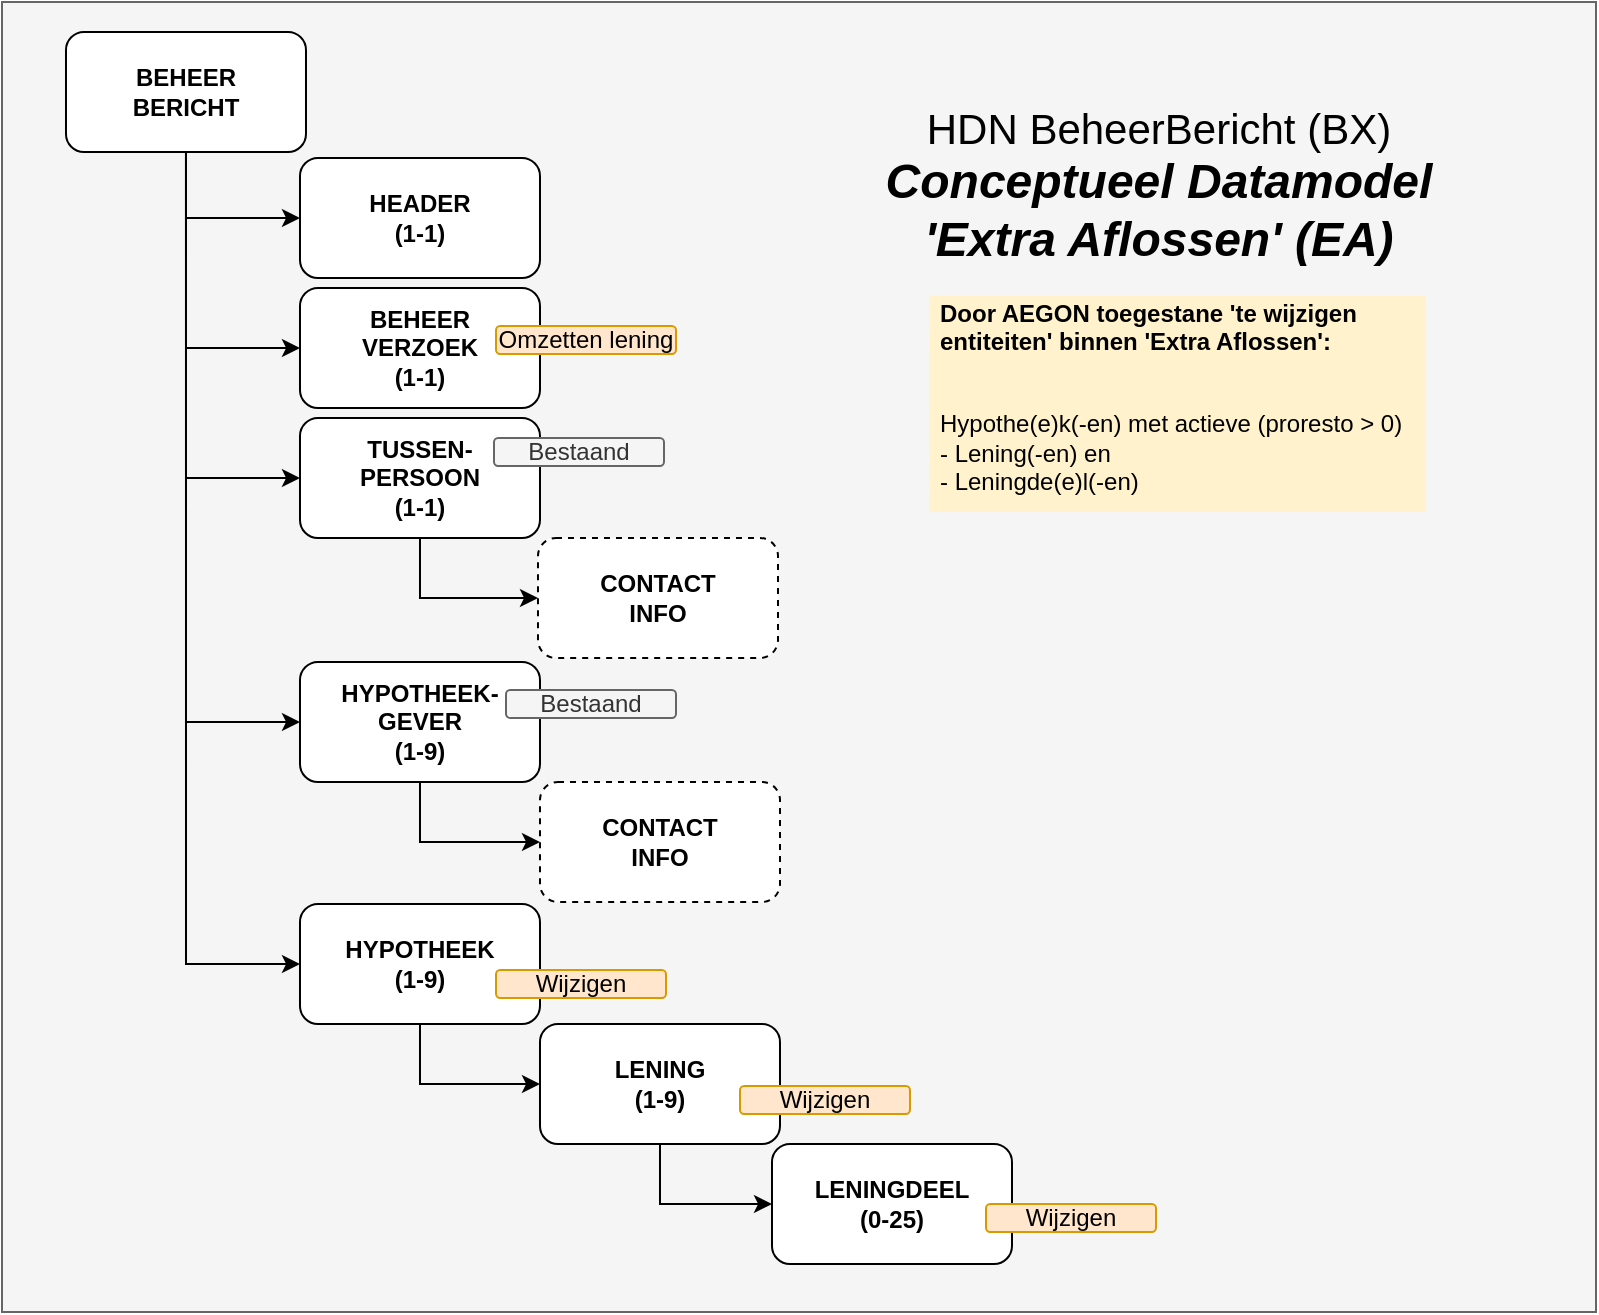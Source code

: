 <mxfile version="13.6.9" type="github" pages="4">
  <diagram id="sHyo-HsOnBTXvbaH--nx" name="DataModel EA">
    <mxGraphModel dx="2404" dy="-49" grid="0" gridSize="10" guides="1" tooltips="1" connect="1" arrows="1" fold="1" page="1" pageScale="1" pageWidth="827" pageHeight="1169" math="0" shadow="0">
      <root>
        <mxCell id="0" />
        <mxCell id="1" parent="0" />
        <mxCell id="ml8vVCadpNAMPdDu0yvw-1" value="" style="rounded=0;whiteSpace=wrap;html=1;fillColor=#f5f5f5;strokeColor=#666666;fontColor=#333333;labelBackgroundColor=none;" vertex="1" parent="1">
          <mxGeometry x="-812" y="1185" width="797" height="655" as="geometry" />
        </mxCell>
        <mxCell id="wv3KcR0LM4bBvchN6MWp-3" style="edgeStyle=orthogonalEdgeStyle;rounded=0;orthogonalLoop=1;jettySize=auto;html=1;exitX=0.5;exitY=1;exitDx=0;exitDy=0;entryX=0;entryY=0.5;entryDx=0;entryDy=0;" parent="1" source="wv3KcR0LM4bBvchN6MWp-4" target="wv3KcR0LM4bBvchN6MWp-7" edge="1">
          <mxGeometry relative="1" as="geometry" />
        </mxCell>
        <mxCell id="wv3KcR0LM4bBvchN6MWp-4" value="LENING&lt;br&gt;(1-9)" style="rounded=1;whiteSpace=wrap;html=1;fontStyle=1;" parent="1" vertex="1">
          <mxGeometry x="-543.003" y="1696" width="120" height="60" as="geometry" />
        </mxCell>
        <mxCell id="wv3KcR0LM4bBvchN6MWp-7" value="LENINGDEEL&lt;br&gt;(0-25)" style="rounded=1;whiteSpace=wrap;html=1;fontStyle=1;" parent="1" vertex="1">
          <mxGeometry x="-427.003" y="1756" width="120" height="60" as="geometry" />
        </mxCell>
        <mxCell id="JXf9vZmwkOcOhgqJebvh-4" style="edgeStyle=orthogonalEdgeStyle;rounded=0;orthogonalLoop=1;jettySize=auto;html=1;exitX=0.5;exitY=1;exitDx=0;exitDy=0;entryX=0;entryY=0.5;entryDx=0;entryDy=0;" edge="1" parent="1" source="wv3KcR0LM4bBvchN6MWp-10" target="JXf9vZmwkOcOhgqJebvh-2">
          <mxGeometry relative="1" as="geometry" />
        </mxCell>
        <mxCell id="wv3KcR0LM4bBvchN6MWp-10" value="HYPOTHEEK-&lt;br&gt;GEVER&lt;br&gt;(1-9)" style="rounded=1;whiteSpace=wrap;html=1;fontStyle=1;" parent="1" vertex="1">
          <mxGeometry x="-663.003" y="1515" width="120" height="60" as="geometry" />
        </mxCell>
        <mxCell id="wv3KcR0LM4bBvchN6MWp-11" style="edgeStyle=orthogonalEdgeStyle;rounded=0;orthogonalLoop=1;jettySize=auto;html=1;exitX=0.5;exitY=1;exitDx=0;exitDy=0;entryX=0;entryY=0.5;entryDx=0;entryDy=0;" parent="1" source="wv3KcR0LM4bBvchN6MWp-17" target="wv3KcR0LM4bBvchN6MWp-19" edge="1">
          <mxGeometry relative="1" as="geometry" />
        </mxCell>
        <mxCell id="wv3KcR0LM4bBvchN6MWp-12" style="edgeStyle=orthogonalEdgeStyle;rounded=0;orthogonalLoop=1;jettySize=auto;html=1;exitX=0.5;exitY=1;exitDx=0;exitDy=0;entryX=0;entryY=0.5;entryDx=0;entryDy=0;" parent="1" source="wv3KcR0LM4bBvchN6MWp-17" target="wv3KcR0LM4bBvchN6MWp-18" edge="1">
          <mxGeometry relative="1" as="geometry" />
        </mxCell>
        <mxCell id="wv3KcR0LM4bBvchN6MWp-13" style="edgeStyle=orthogonalEdgeStyle;rounded=0;orthogonalLoop=1;jettySize=auto;html=1;exitX=0.5;exitY=1;exitDx=0;exitDy=0;entryX=0;entryY=0.5;entryDx=0;entryDy=0;" parent="1" source="wv3KcR0LM4bBvchN6MWp-17" target="wv3KcR0LM4bBvchN6MWp-20" edge="1">
          <mxGeometry relative="1" as="geometry" />
        </mxCell>
        <mxCell id="wv3KcR0LM4bBvchN6MWp-14" style="edgeStyle=orthogonalEdgeStyle;rounded=0;orthogonalLoop=1;jettySize=auto;html=1;exitX=0.5;exitY=1;exitDx=0;exitDy=0;entryX=0;entryY=0.5;entryDx=0;entryDy=0;" parent="1" source="wv3KcR0LM4bBvchN6MWp-17" target="wv3KcR0LM4bBvchN6MWp-10" edge="1">
          <mxGeometry relative="1" as="geometry" />
        </mxCell>
        <mxCell id="wv3KcR0LM4bBvchN6MWp-15" style="edgeStyle=orthogonalEdgeStyle;rounded=0;orthogonalLoop=1;jettySize=auto;html=1;exitX=0.5;exitY=1;exitDx=0;exitDy=0;entryX=0;entryY=0.5;entryDx=0;entryDy=0;" parent="1" source="wv3KcR0LM4bBvchN6MWp-17" target="wv3KcR0LM4bBvchN6MWp-24" edge="1">
          <mxGeometry relative="1" as="geometry" />
        </mxCell>
        <mxCell id="wv3KcR0LM4bBvchN6MWp-17" value="BEHEER&lt;br&gt;BERICHT" style="rounded=1;whiteSpace=wrap;html=1;fontStyle=1;" parent="1" vertex="1">
          <mxGeometry x="-780.003" y="1200" width="120" height="60" as="geometry" />
        </mxCell>
        <mxCell id="wv3KcR0LM4bBvchN6MWp-18" value="BEHEER&lt;br&gt;VERZOEK&lt;br&gt;(1-1)" style="rounded=1;whiteSpace=wrap;html=1;fontStyle=1;" parent="1" vertex="1">
          <mxGeometry x="-663.003" y="1328" width="120" height="60" as="geometry" />
        </mxCell>
        <mxCell id="wv3KcR0LM4bBvchN6MWp-19" value="HEADER&lt;br&gt;(1-1)" style="rounded=1;whiteSpace=wrap;html=1;fontStyle=1;" parent="1" vertex="1">
          <mxGeometry x="-663.003" y="1263" width="120" height="60" as="geometry" />
        </mxCell>
        <mxCell id="JXf9vZmwkOcOhgqJebvh-3" style="edgeStyle=orthogonalEdgeStyle;rounded=0;orthogonalLoop=1;jettySize=auto;html=1;exitX=0.5;exitY=1;exitDx=0;exitDy=0;entryX=0;entryY=0.5;entryDx=0;entryDy=0;" edge="1" parent="1" source="wv3KcR0LM4bBvchN6MWp-20" target="JXf9vZmwkOcOhgqJebvh-1">
          <mxGeometry relative="1" as="geometry" />
        </mxCell>
        <mxCell id="wv3KcR0LM4bBvchN6MWp-20" value="TUSSEN-&lt;br&gt;PERSOON&lt;br&gt;(1-1)" style="rounded=1;whiteSpace=wrap;html=1;fontStyle=1;" parent="1" vertex="1">
          <mxGeometry x="-663.003" y="1393" width="120" height="60" as="geometry" />
        </mxCell>
        <mxCell id="wv3KcR0LM4bBvchN6MWp-22" style="edgeStyle=orthogonalEdgeStyle;rounded=0;orthogonalLoop=1;jettySize=auto;html=1;exitX=0.5;exitY=1;exitDx=0;exitDy=0;entryX=0;entryY=0.5;entryDx=0;entryDy=0;" parent="1" source="wv3KcR0LM4bBvchN6MWp-24" target="wv3KcR0LM4bBvchN6MWp-4" edge="1">
          <mxGeometry relative="1" as="geometry" />
        </mxCell>
        <mxCell id="wv3KcR0LM4bBvchN6MWp-24" value="HYPOTHEEK&lt;br&gt;(1-9)" style="rounded=1;whiteSpace=wrap;html=1;fontStyle=1;" parent="1" vertex="1">
          <mxGeometry x="-663.003" y="1636" width="120" height="60" as="geometry" />
        </mxCell>
        <mxCell id="wv3KcR0LM4bBvchN6MWp-28" value="&lt;span style=&quot;font-weight: 400&quot;&gt;Bestaand&lt;/span&gt;" style="rounded=1;whiteSpace=wrap;html=1;fontStyle=1;fillColor=#f5f5f5;strokeColor=#666666;fontColor=#333333;" parent="1" vertex="1">
          <mxGeometry x="-560" y="1529" width="85" height="14" as="geometry" />
        </mxCell>
        <mxCell id="wv3KcR0LM4bBvchN6MWp-30" value="&lt;span style=&quot;font-weight: 400&quot;&gt;Wijzigen&lt;/span&gt;" style="rounded=1;whiteSpace=wrap;html=1;fontStyle=1;fillColor=#ffe6cc;strokeColor=#d79b00;" parent="1" vertex="1">
          <mxGeometry x="-565" y="1669" width="85" height="14" as="geometry" />
        </mxCell>
        <mxCell id="wv3KcR0LM4bBvchN6MWp-36" value="&lt;span style=&quot;font-weight: 400&quot;&gt;Wijzigen&lt;/span&gt;" style="rounded=1;whiteSpace=wrap;html=1;fontStyle=1;fillColor=#ffe6cc;strokeColor=#d79b00;" parent="1" vertex="1">
          <mxGeometry x="-443" y="1727" width="85" height="14" as="geometry" />
        </mxCell>
        <mxCell id="wv3KcR0LM4bBvchN6MWp-40" value="&lt;span style=&quot;font-weight: 400&quot;&gt;Wijzigen&lt;/span&gt;" style="rounded=1;whiteSpace=wrap;html=1;fontStyle=1;fillColor=#ffe6cc;strokeColor=#d79b00;" parent="1" vertex="1">
          <mxGeometry x="-320" y="1786" width="85" height="14" as="geometry" />
        </mxCell>
        <mxCell id="wv3KcR0LM4bBvchN6MWp-43" value="&lt;span style=&quot;font-weight: 400&quot;&gt;Omzetten lening&lt;/span&gt;" style="rounded=1;whiteSpace=wrap;html=1;fontStyle=1;fillColor=#ffe6cc;strokeColor=#d79b00;" parent="1" vertex="1">
          <mxGeometry x="-565" y="1347" width="90" height="14" as="geometry" />
        </mxCell>
        <mxCell id="JXf9vZmwkOcOhgqJebvh-1" value="CONTACT&lt;br&gt;INFO" style="rounded=1;whiteSpace=wrap;html=1;fontStyle=1;dashed=1;" vertex="1" parent="1">
          <mxGeometry x="-544.003" y="1453" width="120" height="60" as="geometry" />
        </mxCell>
        <mxCell id="wv3KcR0LM4bBvchN6MWp-27" value="&lt;span style=&quot;font-weight: 400&quot;&gt;Bestaand&lt;/span&gt;" style="rounded=1;whiteSpace=wrap;html=1;fontStyle=1;fillColor=#f5f5f5;strokeColor=#666666;fontColor=#333333;" parent="1" vertex="1">
          <mxGeometry x="-566" y="1403" width="85" height="14" as="geometry" />
        </mxCell>
        <mxCell id="JXf9vZmwkOcOhgqJebvh-2" value="CONTACT&lt;br&gt;INFO" style="rounded=1;whiteSpace=wrap;html=1;fontStyle=1;dashed=1;" vertex="1" parent="1">
          <mxGeometry x="-543.003" y="1575" width="120" height="60" as="geometry" />
        </mxCell>
        <mxCell id="sFXceD0IDBD0bqUQuRuF-1" value="&lt;font style=&quot;font-size: 21px&quot;&gt;HDN BeheerBericht (BX)&lt;br&gt;&lt;/font&gt;&lt;span style=&quot;font-size: 24px&quot;&gt;&lt;b&gt;&lt;i&gt;Conceptueel Datamodel&lt;br&gt;&#39;Extra Aflossen&#39; (EA)&lt;br&gt;&lt;/i&gt;&lt;/b&gt;&lt;/span&gt;" style="text;html=1;strokeColor=none;fillColor=none;align=center;verticalAlign=middle;whiteSpace=wrap;rounded=0;" vertex="1" parent="1">
          <mxGeometry x="-390" y="1230" width="312.5" height="93" as="geometry" />
        </mxCell>
        <mxCell id="yQQ8480Yk_klBRaxedEV-1" value="&lt;p&gt;&lt;b&gt;Door AEGON toegestane &#39;te wijzigen entiteiten&#39; binnen &#39;Extra Aflossen&#39;:&lt;/b&gt;&lt;/p&gt;&lt;p&gt;&lt;b&gt;&lt;br&gt;&lt;/b&gt;Hypothe(e)k(-en) met actieve (proresto &amp;gt; 0)&lt;br&gt;- Lening(-en) en&lt;br&gt;- Leningde(e)l(-en)&lt;br&gt;&lt;/p&gt;" style="text;html=1;fillColor=#fff2cc;spacing=5;spacingTop=-20;whiteSpace=wrap;overflow=hidden;rounded=0;verticalAlign=top;" vertex="1" parent="1">
          <mxGeometry x="-348.25" y="1332" width="248.25" height="108" as="geometry" />
        </mxCell>
      </root>
    </mxGraphModel>
  </diagram>
  <diagram id="KTVMma53WJgIOye32tk4" name="DataModel EA met mutaties">
    <mxGraphModel dx="2404" dy="-49" grid="0" gridSize="10" guides="1" tooltips="1" connect="1" arrows="1" fold="1" page="1" pageScale="1" pageWidth="827" pageHeight="1169" math="0" shadow="0">
      <root>
        <mxCell id="Q8k3mvvSZgH3HEycwJfM-0" />
        <mxCell id="Q8k3mvvSZgH3HEycwJfM-1" parent="Q8k3mvvSZgH3HEycwJfM-0" />
        <mxCell id="YT46GgTB2qL46BlUGU6R-0" value="" style="rounded=0;whiteSpace=wrap;html=1;fillColor=#f5f5f5;strokeColor=#666666;fontColor=#333333;labelBackgroundColor=none;" vertex="1" parent="Q8k3mvvSZgH3HEycwJfM-1">
          <mxGeometry x="-817" y="1200" width="797" height="840" as="geometry" />
        </mxCell>
        <mxCell id="YT46GgTB2qL46BlUGU6R-1" style="edgeStyle=orthogonalEdgeStyle;rounded=0;orthogonalLoop=1;jettySize=auto;html=1;exitX=0.5;exitY=1;exitDx=0;exitDy=0;entryX=0;entryY=0.5;entryDx=0;entryDy=0;" edge="1" parent="Q8k3mvvSZgH3HEycwJfM-1" source="YT46GgTB2qL46BlUGU6R-2" target="YT46GgTB2qL46BlUGU6R-3">
          <mxGeometry relative="1" as="geometry" />
        </mxCell>
        <mxCell id="YT46GgTB2qL46BlUGU6R-32" style="edgeStyle=orthogonalEdgeStyle;rounded=0;orthogonalLoop=1;jettySize=auto;html=1;exitX=0.5;exitY=1;exitDx=0;exitDy=0;entryX=0;entryY=0.5;entryDx=0;entryDy=0;" edge="1" parent="Q8k3mvvSZgH3HEycwJfM-1" source="YT46GgTB2qL46BlUGU6R-2" target="YT46GgTB2qL46BlUGU6R-28">
          <mxGeometry relative="1" as="geometry" />
        </mxCell>
        <mxCell id="YT46GgTB2qL46BlUGU6R-2" value="LENING&lt;br&gt;(1-9)" style="rounded=1;whiteSpace=wrap;html=1;fontStyle=1;" vertex="1" parent="Q8k3mvvSZgH3HEycwJfM-1">
          <mxGeometry x="-562.503" y="1769" width="120" height="60" as="geometry" />
        </mxCell>
        <mxCell id="YT46GgTB2qL46BlUGU6R-31" style="edgeStyle=orthogonalEdgeStyle;rounded=0;orthogonalLoop=1;jettySize=auto;html=1;exitX=0.5;exitY=1;exitDx=0;exitDy=0;entryX=0;entryY=0.5;entryDx=0;entryDy=0;" edge="1" parent="Q8k3mvvSZgH3HEycwJfM-1" source="YT46GgTB2qL46BlUGU6R-3" target="YT46GgTB2qL46BlUGU6R-29">
          <mxGeometry relative="1" as="geometry" />
        </mxCell>
        <mxCell id="YT46GgTB2qL46BlUGU6R-3" value="LENINGDEEL&lt;br&gt;(0-25)" style="rounded=1;whiteSpace=wrap;html=1;fontStyle=1;" vertex="1" parent="Q8k3mvvSZgH3HEycwJfM-1">
          <mxGeometry x="-442.503" y="1892" width="120" height="60" as="geometry" />
        </mxCell>
        <mxCell id="YT46GgTB2qL46BlUGU6R-4" style="edgeStyle=orthogonalEdgeStyle;rounded=0;orthogonalLoop=1;jettySize=auto;html=1;exitX=0.5;exitY=1;exitDx=0;exitDy=0;entryX=0;entryY=0.5;entryDx=0;entryDy=0;" edge="1" parent="Q8k3mvvSZgH3HEycwJfM-1" source="YT46GgTB2qL46BlUGU6R-5" target="YT46GgTB2qL46BlUGU6R-25">
          <mxGeometry relative="1" as="geometry" />
        </mxCell>
        <mxCell id="YT46GgTB2qL46BlUGU6R-5" value="HYPOTHEEK-&lt;br&gt;GEVER&lt;br&gt;(1-9)" style="rounded=1;whiteSpace=wrap;html=1;fontStyle=1;" vertex="1" parent="Q8k3mvvSZgH3HEycwJfM-1">
          <mxGeometry x="-682.503" y="1525" width="120" height="60" as="geometry" />
        </mxCell>
        <mxCell id="YT46GgTB2qL46BlUGU6R-6" style="edgeStyle=orthogonalEdgeStyle;rounded=0;orthogonalLoop=1;jettySize=auto;html=1;exitX=0.5;exitY=1;exitDx=0;exitDy=0;entryX=0;entryY=0.5;entryDx=0;entryDy=0;" edge="1" parent="Q8k3mvvSZgH3HEycwJfM-1" source="YT46GgTB2qL46BlUGU6R-11" target="YT46GgTB2qL46BlUGU6R-13">
          <mxGeometry relative="1" as="geometry" />
        </mxCell>
        <mxCell id="YT46GgTB2qL46BlUGU6R-7" style="edgeStyle=orthogonalEdgeStyle;rounded=0;orthogonalLoop=1;jettySize=auto;html=1;exitX=0.5;exitY=1;exitDx=0;exitDy=0;entryX=0;entryY=0.5;entryDx=0;entryDy=0;" edge="1" parent="Q8k3mvvSZgH3HEycwJfM-1" source="YT46GgTB2qL46BlUGU6R-11" target="YT46GgTB2qL46BlUGU6R-12">
          <mxGeometry relative="1" as="geometry" />
        </mxCell>
        <mxCell id="YT46GgTB2qL46BlUGU6R-8" style="edgeStyle=orthogonalEdgeStyle;rounded=0;orthogonalLoop=1;jettySize=auto;html=1;exitX=0.5;exitY=1;exitDx=0;exitDy=0;entryX=0;entryY=0.5;entryDx=0;entryDy=0;" edge="1" parent="Q8k3mvvSZgH3HEycwJfM-1" source="YT46GgTB2qL46BlUGU6R-11" target="YT46GgTB2qL46BlUGU6R-15">
          <mxGeometry relative="1" as="geometry" />
        </mxCell>
        <mxCell id="YT46GgTB2qL46BlUGU6R-9" style="edgeStyle=orthogonalEdgeStyle;rounded=0;orthogonalLoop=1;jettySize=auto;html=1;exitX=0.5;exitY=1;exitDx=0;exitDy=0;entryX=0;entryY=0.5;entryDx=0;entryDy=0;" edge="1" parent="Q8k3mvvSZgH3HEycwJfM-1" source="YT46GgTB2qL46BlUGU6R-11" target="YT46GgTB2qL46BlUGU6R-5">
          <mxGeometry relative="1" as="geometry" />
        </mxCell>
        <mxCell id="YT46GgTB2qL46BlUGU6R-10" style="edgeStyle=orthogonalEdgeStyle;rounded=0;orthogonalLoop=1;jettySize=auto;html=1;exitX=0.5;exitY=1;exitDx=0;exitDy=0;entryX=0;entryY=0.5;entryDx=0;entryDy=0;" edge="1" parent="Q8k3mvvSZgH3HEycwJfM-1" source="YT46GgTB2qL46BlUGU6R-11" target="YT46GgTB2qL46BlUGU6R-17">
          <mxGeometry relative="1" as="geometry" />
        </mxCell>
        <mxCell id="YT46GgTB2qL46BlUGU6R-11" value="BEHEER&lt;br&gt;BERICHT" style="rounded=1;whiteSpace=wrap;html=1;fontStyle=1;" vertex="1" parent="Q8k3mvvSZgH3HEycwJfM-1">
          <mxGeometry x="-799.503" y="1210" width="120" height="60" as="geometry" />
        </mxCell>
        <mxCell id="YT46GgTB2qL46BlUGU6R-12" value="BEHEER&lt;br&gt;VERZOEK&lt;br&gt;(1-1)" style="rounded=1;whiteSpace=wrap;html=1;fontStyle=1;" vertex="1" parent="Q8k3mvvSZgH3HEycwJfM-1">
          <mxGeometry x="-682.503" y="1338" width="120" height="60" as="geometry" />
        </mxCell>
        <mxCell id="YT46GgTB2qL46BlUGU6R-13" value="HEADER&lt;br&gt;(1-1)" style="rounded=1;whiteSpace=wrap;html=1;fontStyle=1;" vertex="1" parent="Q8k3mvvSZgH3HEycwJfM-1">
          <mxGeometry x="-682.503" y="1273" width="120" height="60" as="geometry" />
        </mxCell>
        <mxCell id="YT46GgTB2qL46BlUGU6R-14" style="edgeStyle=orthogonalEdgeStyle;rounded=0;orthogonalLoop=1;jettySize=auto;html=1;exitX=0.5;exitY=1;exitDx=0;exitDy=0;entryX=0;entryY=0.5;entryDx=0;entryDy=0;" edge="1" parent="Q8k3mvvSZgH3HEycwJfM-1" source="YT46GgTB2qL46BlUGU6R-15" target="YT46GgTB2qL46BlUGU6R-23">
          <mxGeometry relative="1" as="geometry" />
        </mxCell>
        <mxCell id="YT46GgTB2qL46BlUGU6R-15" value="TUSSEN-&lt;br&gt;PERSOON&lt;br&gt;(1-1)" style="rounded=1;whiteSpace=wrap;html=1;fontStyle=1;" vertex="1" parent="Q8k3mvvSZgH3HEycwJfM-1">
          <mxGeometry x="-682.503" y="1403" width="120" height="60" as="geometry" />
        </mxCell>
        <mxCell id="YT46GgTB2qL46BlUGU6R-16" style="edgeStyle=orthogonalEdgeStyle;rounded=0;orthogonalLoop=1;jettySize=auto;html=1;exitX=0.5;exitY=1;exitDx=0;exitDy=0;entryX=0;entryY=0.5;entryDx=0;entryDy=0;" edge="1" parent="Q8k3mvvSZgH3HEycwJfM-1" source="YT46GgTB2qL46BlUGU6R-17" target="YT46GgTB2qL46BlUGU6R-2">
          <mxGeometry relative="1" as="geometry" />
        </mxCell>
        <mxCell id="YT46GgTB2qL46BlUGU6R-30" style="edgeStyle=orthogonalEdgeStyle;rounded=0;orthogonalLoop=1;jettySize=auto;html=1;exitX=0.5;exitY=1;exitDx=0;exitDy=0;entryX=0;entryY=0.5;entryDx=0;entryDy=0;" edge="1" parent="Q8k3mvvSZgH3HEycwJfM-1" source="YT46GgTB2qL46BlUGU6R-17" target="YT46GgTB2qL46BlUGU6R-27">
          <mxGeometry relative="1" as="geometry" />
        </mxCell>
        <mxCell id="YT46GgTB2qL46BlUGU6R-17" value="HYPOTHEEK&lt;br&gt;(1-9)" style="rounded=1;whiteSpace=wrap;html=1;fontStyle=1;" vertex="1" parent="Q8k3mvvSZgH3HEycwJfM-1">
          <mxGeometry x="-682.503" y="1646" width="120" height="60" as="geometry" />
        </mxCell>
        <mxCell id="YT46GgTB2qL46BlUGU6R-18" value="&lt;span style=&quot;font-weight: 400&quot;&gt;Bestaand&lt;/span&gt;" style="rounded=1;whiteSpace=wrap;html=1;fontStyle=1;fillColor=#f5f5f5;strokeColor=#666666;fontColor=#333333;" vertex="1" parent="Q8k3mvvSZgH3HEycwJfM-1">
          <mxGeometry x="-577.5" y="1539" width="85" height="14" as="geometry" />
        </mxCell>
        <mxCell id="YT46GgTB2qL46BlUGU6R-19" value="&lt;span style=&quot;font-weight: 400&quot;&gt;Wijzigen&lt;/span&gt;" style="rounded=1;whiteSpace=wrap;html=1;fontStyle=1;fillColor=#ffe6cc;strokeColor=#d79b00;" vertex="1" parent="Q8k3mvvSZgH3HEycwJfM-1">
          <mxGeometry x="-577.5" y="1663" width="85" height="14" as="geometry" />
        </mxCell>
        <mxCell id="YT46GgTB2qL46BlUGU6R-20" value="&lt;span style=&quot;font-weight: 400&quot;&gt;Wijzigen&lt;/span&gt;" style="rounded=1;whiteSpace=wrap;html=1;fontStyle=1;fillColor=#ffe6cc;strokeColor=#d79b00;" vertex="1" parent="Q8k3mvvSZgH3HEycwJfM-1">
          <mxGeometry x="-462.5" y="1783" width="85" height="14" as="geometry" />
        </mxCell>
        <mxCell id="YT46GgTB2qL46BlUGU6R-21" value="&lt;span style=&quot;font-weight: 400&quot;&gt;Wijzigen&lt;/span&gt;" style="rounded=1;whiteSpace=wrap;html=1;fontStyle=1;fillColor=#ffe6cc;strokeColor=#d79b00;" vertex="1" parent="Q8k3mvvSZgH3HEycwJfM-1">
          <mxGeometry x="-335.5" y="1903" width="85" height="14" as="geometry" />
        </mxCell>
        <mxCell id="YT46GgTB2qL46BlUGU6R-22" value="&lt;span style=&quot;font-weight: 400&quot;&gt;Extra Aflossing&lt;/span&gt;" style="rounded=1;whiteSpace=wrap;html=1;fontStyle=1;fillColor=#ffe6cc;strokeColor=#d79b00;" vertex="1" parent="Q8k3mvvSZgH3HEycwJfM-1">
          <mxGeometry x="-577.5" y="1357" width="90" height="14" as="geometry" />
        </mxCell>
        <mxCell id="YT46GgTB2qL46BlUGU6R-23" value="CONTACT&lt;br&gt;INFO" style="rounded=1;whiteSpace=wrap;html=1;fontStyle=1;dashed=1;" vertex="1" parent="Q8k3mvvSZgH3HEycwJfM-1">
          <mxGeometry x="-563.503" y="1463" width="120" height="60" as="geometry" />
        </mxCell>
        <mxCell id="YT46GgTB2qL46BlUGU6R-24" value="&lt;span style=&quot;font-weight: 400&quot;&gt;Bestaand&lt;/span&gt;" style="rounded=1;whiteSpace=wrap;html=1;fontStyle=1;fillColor=#f5f5f5;strokeColor=#666666;fontColor=#333333;" vertex="1" parent="Q8k3mvvSZgH3HEycwJfM-1">
          <mxGeometry x="-577.5" y="1413" width="85" height="14" as="geometry" />
        </mxCell>
        <mxCell id="YT46GgTB2qL46BlUGU6R-25" value="CONTACT&lt;br&gt;INFO" style="rounded=1;whiteSpace=wrap;html=1;fontStyle=1;dashed=1;" vertex="1" parent="Q8k3mvvSZgH3HEycwJfM-1">
          <mxGeometry x="-562.503" y="1585" width="120" height="60" as="geometry" />
        </mxCell>
        <mxCell id="YT46GgTB2qL46BlUGU6R-26" value="&lt;font style=&quot;font-size: 21px&quot;&gt;HDN BeheerBericht (BX)&lt;br&gt;&lt;/font&gt;&lt;span style=&quot;font-size: 24px&quot;&gt;&lt;b&gt;&lt;i&gt;Conceptueel Datamodel met mutaties&lt;br&gt;&#39;Extra Aflossen&#39; (EA)&lt;br&gt;&lt;/i&gt;&lt;/b&gt;&lt;/span&gt;" style="text;html=1;strokeColor=none;fillColor=none;align=center;verticalAlign=middle;whiteSpace=wrap;rounded=0;" vertex="1" parent="Q8k3mvvSZgH3HEycwJfM-1">
          <mxGeometry x="-390" y="1264" width="312.5" height="93" as="geometry" />
        </mxCell>
        <mxCell id="YT46GgTB2qL46BlUGU6R-27" value="HYPOTHEEK&lt;br&gt;WIJZIGING&lt;br&gt;(0-9)" style="rounded=1;whiteSpace=wrap;html=1;fontStyle=1;" vertex="1" parent="Q8k3mvvSZgH3HEycwJfM-1">
          <mxGeometry x="-562.503" y="1706" width="120" height="60" as="geometry" />
        </mxCell>
        <mxCell id="YT46GgTB2qL46BlUGU6R-28" value="LENING&lt;br&gt;WIJZIGING&lt;br&gt;(0-9)" style="rounded=1;whiteSpace=wrap;html=1;fontStyle=1;" vertex="1" parent="Q8k3mvvSZgH3HEycwJfM-1">
          <mxGeometry x="-442.503" y="1829" width="120" height="60" as="geometry" />
        </mxCell>
        <mxCell id="YT46GgTB2qL46BlUGU6R-29" value="LENINGDEEL&lt;br&gt;WIJZIGING&lt;br&gt;(0-9)" style="rounded=1;whiteSpace=wrap;html=1;fontStyle=1;" vertex="1" parent="Q8k3mvvSZgH3HEycwJfM-1">
          <mxGeometry x="-322.503" y="1952" width="120" height="60" as="geometry" />
        </mxCell>
        <mxCell id="YT46GgTB2qL46BlUGU6R-34" value="&lt;span style=&quot;color: rgb(0 , 0 , 0) ; font-family: &amp;#34;helvetica&amp;#34; ; font-size: 12px ; font-style: normal ; font-weight: 400 ; letter-spacing: normal ; text-align: center ; text-indent: 0px ; text-transform: none ; word-spacing: 0px ; background-color: rgb(255 , 255 , 255) ; display: inline ; float: none&quot;&gt;26-Verlagen Lening&lt;br&gt;&lt;/span&gt;" style="text;whiteSpace=wrap;html=1;" vertex="1" parent="Q8k3mvvSZgH3HEycwJfM-1">
          <mxGeometry x="-305.5" y="1844" width="158" height="30" as="geometry" />
        </mxCell>
        <mxCell id="YT46GgTB2qL46BlUGU6R-35" value="&lt;span style=&quot;color: rgb(0 , 0 , 0) ; font-family: &amp;#34;helvetica&amp;#34; ; font-size: 12px ; font-style: normal ; font-weight: 400 ; letter-spacing: normal ; text-align: left ; text-indent: 0px ; text-transform: none ; word-spacing: 0px ; background-color: rgb(248 , 249 , 250) ; display: inline ; float: none&quot;&gt;15-Verlagen door aflossing &lt;br&gt;uit eigen middelen&lt;br&gt;&lt;br&gt;17-Verkorten looptijd&lt;br&gt;&lt;/span&gt;" style="text;whiteSpace=wrap;html=1;" vertex="1" parent="Q8k3mvvSZgH3HEycwJfM-1">
          <mxGeometry x="-192.5" y="1948" width="155" height="70" as="geometry" />
        </mxCell>
        <mxCell id="YT46GgTB2qL46BlUGU6R-36" value="&lt;span style=&quot;color: rgb(0 , 0 , 0) ; font-family: &amp;#34;helvetica&amp;#34; ; font-size: 12px ; font-style: normal ; font-weight: 400 ; letter-spacing: normal ; text-align: center ; text-indent: 0px ; text-transform: none ; word-spacing: 0px ; background-color: rgb(255 , 255 , 255) ; display: inline ; float: none&quot;&gt;26-Verlagen Lening&lt;br&gt;&lt;/span&gt;" style="text;whiteSpace=wrap;html=1;" vertex="1" parent="Q8k3mvvSZgH3HEycwJfM-1">
          <mxGeometry x="-426.5" y="1721" width="149" height="30" as="geometry" />
        </mxCell>
        <mxCell id="xReRMjvsFEfnjX8vizQo-0" value="&lt;p&gt;&lt;b&gt;Door AEGON toegestane &#39;te wijzigen entiteiten&#39; binnen &#39;Extra Aflossen&#39;:&lt;/b&gt;&lt;/p&gt;&lt;p&gt;&lt;b&gt;&lt;br&gt;&lt;/b&gt;Hypothe(e)k(-en) met actieve (proresto &amp;gt; 0)&lt;br&gt;- Lening(-en) en&lt;br&gt;- Leningde(e)l(-en)&lt;br&gt;&lt;/p&gt;" style="text;html=1;fillColor=#fff2cc;spacing=5;spacingTop=-20;whiteSpace=wrap;overflow=hidden;rounded=0;verticalAlign=top;" vertex="1" parent="Q8k3mvvSZgH3HEycwJfM-1">
          <mxGeometry x="-350.62" y="1372.5" width="248.25" height="107.5" as="geometry" />
        </mxCell>
      </root>
    </mxGraphModel>
  </diagram>
  <diagram id="aQScIsJYXVVr99Rhgn_U" name="MutatieModel EA">
    <mxGraphModel dx="7665" dy="1920" grid="0" gridSize="10" guides="1" tooltips="1" connect="1" arrows="1" fold="1" page="1" pageScale="1" pageWidth="827" pageHeight="1169" math="0" shadow="0">
      <root>
        <mxCell id="zjRz5vi4FMOX-iklKWLo-0" />
        <mxCell id="zjRz5vi4FMOX-iklKWLo-1" parent="zjRz5vi4FMOX-iklKWLo-0" />
        <mxCell id="zjRz5vi4FMOX-iklKWLo-2" value="" style="rounded=0;whiteSpace=wrap;html=1;fillColor=#f5f5f5;strokeColor=#666666;fontColor=#333333;labelBackgroundColor=none;" parent="zjRz5vi4FMOX-iklKWLo-1" vertex="1">
          <mxGeometry x="-4940" y="10" width="790" height="1140" as="geometry" />
        </mxCell>
        <mxCell id="HPV1CdNIMGCIwRdG_pAp-0" value="&lt;p&gt;&lt;b&gt;Door AEGON toegestane &#39;te wijzigen entiteiten&#39; binnen &#39;Extra Aflossen&#39;&lt;/b&gt;&lt;br&gt;Hypothe(e)k(-en) met een actieve (proresto &amp;gt; 0)&lt;br&gt;- Lening(-en) en&lt;br&gt;- Leningde(e)l(-en)&lt;b&gt;&lt;br&gt;&lt;/b&gt;&lt;/p&gt;&lt;p&gt;&lt;b&gt;Door AEGON toegestane mutaties (mutatiecodes) binnen &#39;Omzetten hypotheek&#39; per onderdeel:&lt;/b&gt;&lt;br&gt;&lt;/p&gt;&lt;p&gt;&lt;b&gt;BeheerVerzoek&lt;/b&gt;&lt;br&gt;&lt;/p&gt;&lt;p&gt;-Extra aflossen&lt;/p&gt;&lt;p&gt;&lt;b&gt;Hypotheek&lt;/b&gt;&lt;/p&gt;&lt;p&gt;26-Verlagen lening (wijzigen)&lt;br&gt;&lt;/p&gt;&lt;p&gt;&lt;b&gt;Lening&lt;/b&gt;&lt;br&gt;&lt;/p&gt;&lt;p&gt;26-Verlagen lening (wijzigen)&lt;br&gt;&lt;/p&gt;&lt;p&gt;&lt;b&gt;Leningdeel&lt;/b&gt;&lt;/p&gt;&lt;p&gt;15-Verlagen leningdeel door aflossing uit eigen middelen (wijzigen)&lt;br&gt;17-Verkorten looptijd (wijzigen)&lt;br&gt;&lt;/p&gt;" style="text;html=1;fillColor=#fff2cc;spacing=5;spacingTop=-20;whiteSpace=wrap;overflow=hidden;rounded=0;verticalAlign=top;" parent="zjRz5vi4FMOX-iklKWLo-1" vertex="1">
          <mxGeometry x="-4590.5" y="779" width="408" height="350" as="geometry" />
        </mxCell>
        <mxCell id="zjRz5vi4FMOX-iklKWLo-56" value="LENING" style="rounded=1;whiteSpace=wrap;html=1;fontStyle=1;" parent="zjRz5vi4FMOX-iklKWLo-1" vertex="1">
          <mxGeometry x="-4828.51" y="719" width="120" height="60" as="geometry" />
        </mxCell>
        <mxCell id="zjRz5vi4FMOX-iklKWLo-8" value="BEHEER&lt;br&gt;VERZOEK&lt;br&gt;(1-1)" style="rounded=1;whiteSpace=wrap;html=1;fontStyle=1;" parent="zjRz5vi4FMOX-iklKWLo-1" vertex="1">
          <mxGeometry x="-4608.003" y="50.5" width="120" height="60" as="geometry" />
        </mxCell>
        <mxCell id="zjRz5vi4FMOX-iklKWLo-12" style="edgeStyle=orthogonalEdgeStyle;rounded=0;orthogonalLoop=1;jettySize=auto;html=1;exitX=0.5;exitY=1;exitDx=0;exitDy=0;entryX=0.5;entryY=0;entryDx=0;entryDy=0;fontSize=15;labelBackgroundColor=none;" parent="zjRz5vi4FMOX-iklKWLo-1" source="zjRz5vi4FMOX-iklKWLo-36" target="zjRz5vi4FMOX-iklKWLo-47" edge="1">
          <mxGeometry relative="1" as="geometry">
            <mxPoint x="-4692.5" y="485.5" as="sourcePoint" />
          </mxGeometry>
        </mxCell>
        <mxCell id="zjRz5vi4FMOX-iklKWLo-15" style="edgeStyle=orthogonalEdgeStyle;rounded=0;orthogonalLoop=1;jettySize=auto;html=1;exitX=0.5;exitY=1;exitDx=0;exitDy=0;fontSize=15;labelBackgroundColor=none;" parent="zjRz5vi4FMOX-iklKWLo-1" edge="1">
          <mxGeometry relative="1" as="geometry">
            <mxPoint x="-4855.5" y="408.5" as="sourcePoint" />
            <mxPoint x="-4855.5" y="408.5" as="targetPoint" />
          </mxGeometry>
        </mxCell>
        <mxCell id="zjRz5vi4FMOX-iklKWLo-17" style="edgeStyle=orthogonalEdgeStyle;rounded=0;orthogonalLoop=1;jettySize=auto;html=1;fontSize=15;labelBackgroundColor=none;exitX=0.5;exitY=1;exitDx=0;exitDy=0;" parent="zjRz5vi4FMOX-iklKWLo-1" source="zjRz5vi4FMOX-iklKWLo-29" target="zjRz5vi4FMOX-iklKWLo-36" edge="1">
          <mxGeometry relative="1" as="geometry">
            <mxPoint x="-4597.5" y="435.5" as="targetPoint" />
          </mxGeometry>
        </mxCell>
        <mxCell id="zjRz5vi4FMOX-iklKWLo-29" value="HYPOTHEKEN&lt;br&gt;(1-9)" style="rounded=1;whiteSpace=wrap;html=1;fontStyle=1;" parent="zjRz5vi4FMOX-iklKWLo-1" vertex="1">
          <mxGeometry x="-4828.51" y="237.5" width="120" height="60" as="geometry" />
        </mxCell>
        <mxCell id="zjRz5vi4FMOX-iklKWLo-36" value="HYPOTHEEK" style="rounded=1;whiteSpace=wrap;html=1;fontStyle=1;" parent="zjRz5vi4FMOX-iklKWLo-1" vertex="1">
          <mxGeometry x="-4829.01" y="398" width="121" height="60" as="geometry" />
        </mxCell>
        <mxCell id="zjRz5vi4FMOX-iklKWLo-46" style="edgeStyle=orthogonalEdgeStyle;rounded=0;orthogonalLoop=1;jettySize=auto;html=1;exitX=0.5;exitY=1;exitDx=0;exitDy=0;entryX=0.5;entryY=0;entryDx=0;entryDy=0;fontSize=10;" parent="zjRz5vi4FMOX-iklKWLo-1" source="zjRz5vi4FMOX-iklKWLo-47" target="zjRz5vi4FMOX-iklKWLo-56" edge="1">
          <mxGeometry relative="1" as="geometry" />
        </mxCell>
        <mxCell id="zjRz5vi4FMOX-iklKWLo-47" value="LENING&lt;br&gt;(1-9)" style="rounded=1;whiteSpace=wrap;html=1;fontStyle=1;" parent="zjRz5vi4FMOX-iklKWLo-1" vertex="1">
          <mxGeometry x="-4828.51" y="570" width="120" height="60" as="geometry" />
        </mxCell>
        <mxCell id="zjRz5vi4FMOX-iklKWLo-49" value="&lt;span style=&quot;font-weight: 400&quot;&gt;Wijzigen&lt;/span&gt;" style="rounded=1;whiteSpace=wrap;html=1;fontStyle=1;fillColor=#ffe6cc;strokeColor=#d79b00;" parent="zjRz5vi4FMOX-iklKWLo-1" vertex="1">
          <mxGeometry x="-4725" y="578" width="85" height="14" as="geometry" />
        </mxCell>
        <mxCell id="zjRz5vi4FMOX-iklKWLo-53" value="&lt;span style=&quot;font-weight: 400&quot;&gt;Wijzigen&lt;/span&gt;" style="rounded=1;whiteSpace=wrap;html=1;fontStyle=1;fillColor=#ffe6cc;strokeColor=#d79b00;" parent="zjRz5vi4FMOX-iklKWLo-1" vertex="1">
          <mxGeometry x="-4725" y="250" width="86" height="14" as="geometry" />
        </mxCell>
        <mxCell id="zjRz5vi4FMOX-iklKWLo-55" style="edgeStyle=orthogonalEdgeStyle;rounded=0;orthogonalLoop=1;jettySize=auto;html=1;entryX=0.5;entryY=0;entryDx=0;entryDy=0;fontSize=10;" parent="zjRz5vi4FMOX-iklKWLo-1" source="zjRz5vi4FMOX-iklKWLo-122" target="zjRz5vi4FMOX-iklKWLo-67" edge="1">
          <mxGeometry relative="1" as="geometry" />
        </mxCell>
        <mxCell id="zjRz5vi4FMOX-iklKWLo-64" style="edgeStyle=orthogonalEdgeStyle;rounded=0;orthogonalLoop=1;jettySize=auto;html=1;exitX=0.5;exitY=1;exitDx=0;exitDy=0;entryX=0.5;entryY=0;entryDx=0;entryDy=0;fontSize=10;" parent="zjRz5vi4FMOX-iklKWLo-1" source="zjRz5vi4FMOX-iklKWLo-67" target="zjRz5vi4FMOX-iklKWLo-76" edge="1">
          <mxGeometry relative="1" as="geometry" />
        </mxCell>
        <mxCell id="HPV1CdNIMGCIwRdG_pAp-3" style="edgeStyle=orthogonalEdgeStyle;rounded=0;orthogonalLoop=1;jettySize=auto;html=1;exitX=0.5;exitY=1;exitDx=0;exitDy=0;entryX=0.5;entryY=0;entryDx=0;entryDy=0;" parent="zjRz5vi4FMOX-iklKWLo-1" source="zjRz5vi4FMOX-iklKWLo-67" target="HPV1CdNIMGCIwRdG_pAp-1" edge="1">
          <mxGeometry relative="1" as="geometry" />
        </mxCell>
        <mxCell id="zjRz5vi4FMOX-iklKWLo-67" value="LENINGDEEL&lt;br&gt;(0-25)" style="rounded=1;whiteSpace=wrap;html=1;fontStyle=1;" parent="zjRz5vi4FMOX-iklKWLo-1" vertex="1">
          <mxGeometry x="-4829.51" y="879.98" width="120" height="60" as="geometry" />
        </mxCell>
        <mxCell id="zjRz5vi4FMOX-iklKWLo-71" value="&lt;span style=&quot;font-weight: 400&quot;&gt;Wijzigen&lt;/span&gt;" style="rounded=1;whiteSpace=wrap;html=1;fontStyle=1;fillColor=#ffe6cc;strokeColor=#d79b00;" parent="zjRz5vi4FMOX-iklKWLo-1" vertex="1">
          <mxGeometry x="-4725" y="893" width="85" height="14" as="geometry" />
        </mxCell>
        <mxCell id="zjRz5vi4FMOX-iklKWLo-76" value="LENINGDEEL" style="rounded=1;whiteSpace=wrap;html=1;fontStyle=1;" parent="zjRz5vi4FMOX-iklKWLo-1" vertex="1">
          <mxGeometry x="-4892.51" y="1023.25" width="120" height="60" as="geometry" />
        </mxCell>
        <mxCell id="zjRz5vi4FMOX-iklKWLo-78" value="&lt;span style=&quot;font-family: &amp;#34;helvetica&amp;#34; ; font-weight: 400 ; text-align: left&quot;&gt;Verlagen door aflossing&amp;nbsp;&lt;/span&gt;&lt;span style=&quot;font-family: &amp;#34;helvetica&amp;#34; ; font-weight: 400 ; text-align: left&quot;&gt;uit eigen middelen&lt;br&gt;(15)&lt;br&gt;&lt;/span&gt;" style="rounded=1;whiteSpace=wrap;html=1;fontStyle=1;fillColor=#ffe6cc;strokeColor=#d79b00;" parent="zjRz5vi4FMOX-iklKWLo-1" vertex="1">
          <mxGeometry x="-4876.01" y="1070.25" width="87" height="50" as="geometry" />
        </mxCell>
        <mxCell id="zjRz5vi4FMOX-iklKWLo-122" value="&lt;span style=&quot;font-weight: 400&quot;&gt;Verlagen&lt;/span&gt;&lt;br style=&quot;font-weight: 400&quot;&gt;&lt;span style=&quot;font-weight: 400&quot;&gt;lening&lt;br&gt;(26)&lt;br&gt;&lt;/span&gt;" style="rounded=1;whiteSpace=wrap;html=1;fontStyle=1;fillColor=#ffe6cc;strokeColor=#d79b00;" parent="zjRz5vi4FMOX-iklKWLo-1" vertex="1">
          <mxGeometry x="-4812.51" y="770.0" width="85" height="50" as="geometry" />
        </mxCell>
        <mxCell id="mbQPAR4nlTHtpaxma6dG-10" style="edgeStyle=orthogonalEdgeStyle;rounded=0;orthogonalLoop=1;jettySize=auto;html=1;exitX=0.5;exitY=1;exitDx=0;exitDy=0;entryX=0.5;entryY=0;entryDx=0;entryDy=0;" edge="1" parent="zjRz5vi4FMOX-iklKWLo-1" source="zjRz5vi4FMOX-iklKWLo-123" target="mbQPAR4nlTHtpaxma6dG-4">
          <mxGeometry relative="1" as="geometry" />
        </mxCell>
        <mxCell id="mbQPAR4nlTHtpaxma6dG-11" style="edgeStyle=orthogonalEdgeStyle;rounded=0;orthogonalLoop=1;jettySize=auto;html=1;exitX=0.5;exitY=1;exitDx=0;exitDy=0;" edge="1" parent="zjRz5vi4FMOX-iklKWLo-1" source="zjRz5vi4FMOX-iklKWLo-123" target="mbQPAR4nlTHtpaxma6dG-3">
          <mxGeometry relative="1" as="geometry" />
        </mxCell>
        <mxCell id="mbQPAR4nlTHtpaxma6dG-12" style="edgeStyle=orthogonalEdgeStyle;rounded=0;orthogonalLoop=1;jettySize=auto;html=1;exitX=0.5;exitY=1;exitDx=0;exitDy=0;entryX=0.5;entryY=0;entryDx=0;entryDy=0;" edge="1" parent="zjRz5vi4FMOX-iklKWLo-1" source="zjRz5vi4FMOX-iklKWLo-123" target="zjRz5vi4FMOX-iklKWLo-29">
          <mxGeometry relative="1" as="geometry" />
        </mxCell>
        <mxCell id="zjRz5vi4FMOX-iklKWLo-123" value="&lt;span style=&quot;font-weight: 400&quot;&gt;Extra &lt;br&gt;aflossen&lt;/span&gt;" style="rounded=1;whiteSpace=wrap;html=1;fontStyle=1;fillColor=#ffe6cc;strokeColor=#d79b00;" parent="zjRz5vi4FMOX-iklKWLo-1" vertex="1">
          <mxGeometry x="-4590.5" y="90.5" width="85" height="50" as="geometry" />
        </mxCell>
        <mxCell id="HPV1CdNIMGCIwRdG_pAp-1" value="LENINGDEEL" style="rounded=1;whiteSpace=wrap;html=1;fontStyle=1;" parent="zjRz5vi4FMOX-iklKWLo-1" vertex="1">
          <mxGeometry x="-4768" y="1023.25" width="120" height="60" as="geometry" />
        </mxCell>
        <mxCell id="HPV1CdNIMGCIwRdG_pAp-2" value="&lt;span style=&quot;font-weight: 400 ; text-align: left&quot;&gt;Verkorten looptijd&lt;br&gt;(17)&lt;br&gt;&lt;/span&gt;" style="rounded=1;whiteSpace=wrap;html=1;fontStyle=1;fillColor=#ffe6cc;strokeColor=#d79b00;" parent="zjRz5vi4FMOX-iklKWLo-1" vertex="1">
          <mxGeometry x="-4751.5" y="1070.25" width="87" height="50" as="geometry" />
        </mxCell>
        <mxCell id="mbQPAR4nlTHtpaxma6dG-0" value="&lt;font style=&quot;font-size: 21px&quot;&gt;HDN BeheerBericht (BX)&lt;br&gt;&lt;/font&gt;&lt;span style=&quot;font-size: 24px&quot;&gt;&lt;b&gt;&lt;i&gt;Conceptueel Mutatie Model&lt;br&gt;&#39;Extra Aflossen&#39; (EA)&lt;br&gt;&lt;/i&gt;&lt;/b&gt;&lt;/span&gt;" style="text;html=1;strokeColor=none;fillColor=none;align=center;verticalAlign=middle;whiteSpace=wrap;rounded=0;" vertex="1" parent="zjRz5vi4FMOX-iklKWLo-1">
          <mxGeometry x="-4550" y="670" width="320" height="93" as="geometry" />
        </mxCell>
        <mxCell id="mbQPAR4nlTHtpaxma6dG-9" style="edgeStyle=orthogonalEdgeStyle;rounded=0;orthogonalLoop=1;jettySize=auto;html=1;exitX=0.5;exitY=1;exitDx=0;exitDy=0;entryX=0.5;entryY=0;entryDx=0;entryDy=0;" edge="1" parent="zjRz5vi4FMOX-iklKWLo-1" source="mbQPAR4nlTHtpaxma6dG-3" target="mbQPAR4nlTHtpaxma6dG-6">
          <mxGeometry relative="1" as="geometry" />
        </mxCell>
        <mxCell id="mbQPAR4nlTHtpaxma6dG-3" value="TUSSEN-&lt;br&gt;PERSOON&lt;br&gt;(1-1)" style="rounded=1;whiteSpace=wrap;html=1;fontStyle=1;" vertex="1" parent="zjRz5vi4FMOX-iklKWLo-1">
          <mxGeometry x="-4380" y="237.5" width="120" height="61" as="geometry" />
        </mxCell>
        <mxCell id="mbQPAR4nlTHtpaxma6dG-8" style="edgeStyle=orthogonalEdgeStyle;rounded=0;orthogonalLoop=1;jettySize=auto;html=1;exitX=0.5;exitY=1;exitDx=0;exitDy=0;entryX=0.5;entryY=0;entryDx=0;entryDy=0;" edge="1" parent="zjRz5vi4FMOX-iklKWLo-1" source="mbQPAR4nlTHtpaxma6dG-4" target="mbQPAR4nlTHtpaxma6dG-7">
          <mxGeometry relative="1" as="geometry" />
        </mxCell>
        <mxCell id="mbQPAR4nlTHtpaxma6dG-4" value="HYPOTHEEK-&lt;br&gt;GEVER&lt;br&gt;(1-9)" style="rounded=1;whiteSpace=wrap;html=1;fontStyle=1;" vertex="1" parent="zjRz5vi4FMOX-iklKWLo-1">
          <mxGeometry x="-4608.003" y="237.5" width="120" height="60" as="geometry" />
        </mxCell>
        <mxCell id="mbQPAR4nlTHtpaxma6dG-6" value="TUSSEN-&lt;br&gt;PERSOON" style="rounded=1;whiteSpace=wrap;html=1;fontStyle=1;" vertex="1" parent="zjRz5vi4FMOX-iklKWLo-1">
          <mxGeometry x="-4380" y="400.5" width="120" height="61" as="geometry" />
        </mxCell>
        <mxCell id="mbQPAR4nlTHtpaxma6dG-7" value="HYPOTHEEK-&lt;br&gt;GEVER" style="rounded=1;whiteSpace=wrap;html=1;fontStyle=1;" vertex="1" parent="zjRz5vi4FMOX-iklKWLo-1">
          <mxGeometry x="-4608.003" y="398" width="120" height="60" as="geometry" />
        </mxCell>
        <mxCell id="zjRz5vi4FMOX-iklKWLo-143" value="&lt;span style=&quot;font-weight: 400&quot;&gt;Verlagen&lt;/span&gt;&lt;br style=&quot;font-weight: 400&quot;&gt;&lt;span style=&quot;font-weight: 400&quot;&gt;lening&lt;br&gt;(26)&lt;/span&gt;&lt;span style=&quot;font-weight: 400&quot;&gt;&lt;br&gt;&lt;/span&gt;" style="rounded=1;whiteSpace=wrap;html=1;fontStyle=1;fillColor=#ffe6cc;strokeColor=#d79b00;" parent="zjRz5vi4FMOX-iklKWLo-1" vertex="1">
          <mxGeometry x="-4812.51" y="450.0" width="86" height="50" as="geometry" />
        </mxCell>
        <mxCell id="UaTL2o-_eGHc7rhei8X_-3" style="edgeStyle=orthogonalEdgeStyle;rounded=0;orthogonalLoop=1;jettySize=auto;html=1;exitX=0.5;exitY=1;exitDx=0;exitDy=0;entryX=0.5;entryY=0;entryDx=0;entryDy=0;" edge="1" parent="zjRz5vi4FMOX-iklKWLo-1" source="mbQPAR4nlTHtpaxma6dG-1" target="UaTL2o-_eGHc7rhei8X_-2">
          <mxGeometry relative="1" as="geometry" />
        </mxCell>
        <mxCell id="mbQPAR4nlTHtpaxma6dG-1" value="&lt;span style=&quot;font-weight: 400&quot;&gt;Ongewijzigd&lt;br&gt;voortzetten&lt;/span&gt;" style="rounded=1;whiteSpace=wrap;html=1;fontStyle=1;fillColor=#f5f5f5;strokeColor=#666666;fontColor=#333333;" vertex="1" parent="zjRz5vi4FMOX-iklKWLo-1">
          <mxGeometry x="-4362.5" y="450" width="85" height="50" as="geometry" />
        </mxCell>
        <mxCell id="UaTL2o-_eGHc7rhei8X_-1" style="edgeStyle=orthogonalEdgeStyle;rounded=0;orthogonalLoop=1;jettySize=auto;html=1;exitX=0.5;exitY=1;exitDx=0;exitDy=0;entryX=0.5;entryY=0;entryDx=0;entryDy=0;" edge="1" parent="zjRz5vi4FMOX-iklKWLo-1" source="mbQPAR4nlTHtpaxma6dG-2" target="UaTL2o-_eGHc7rhei8X_-0">
          <mxGeometry relative="1" as="geometry" />
        </mxCell>
        <mxCell id="mbQPAR4nlTHtpaxma6dG-2" value="&lt;span style=&quot;font-weight: 400&quot;&gt;Ongewijzigd&lt;br&gt;voortzetten&lt;/span&gt;" style="rounded=1;whiteSpace=wrap;html=1;fontStyle=1;fillColor=#f5f5f5;strokeColor=#666666;fontColor=#333333;" vertex="1" parent="zjRz5vi4FMOX-iklKWLo-1">
          <mxGeometry x="-4590.5" y="450" width="85" height="50" as="geometry" />
        </mxCell>
        <mxCell id="mbQPAR4nlTHtpaxma6dG-13" value="&lt;span style=&quot;font-weight: 400&quot;&gt;Bestaand&lt;/span&gt;" style="rounded=1;whiteSpace=wrap;html=1;fontStyle=1;fillColor=#f5f5f5;strokeColor=#666666;fontColor=#333333;" vertex="1" parent="zjRz5vi4FMOX-iklKWLo-1">
          <mxGeometry x="-4500" y="250" width="85" height="14" as="geometry" />
        </mxCell>
        <mxCell id="mbQPAR4nlTHtpaxma6dG-14" value="&lt;span style=&quot;font-weight: 400&quot;&gt;Bestaand&lt;/span&gt;" style="rounded=1;whiteSpace=wrap;html=1;fontStyle=1;fillColor=#f5f5f5;strokeColor=#666666;fontColor=#333333;" vertex="1" parent="zjRz5vi4FMOX-iklKWLo-1">
          <mxGeometry x="-4277.5" y="250" width="85" height="14" as="geometry" />
        </mxCell>
        <mxCell id="UaTL2o-_eGHc7rhei8X_-0" value="CONTACT&lt;br&gt;INFO" style="rounded=1;whiteSpace=wrap;html=1;fontStyle=1;dashed=1;" vertex="1" parent="zjRz5vi4FMOX-iklKWLo-1">
          <mxGeometry x="-4608.003" y="570" width="120" height="60" as="geometry" />
        </mxCell>
        <mxCell id="UaTL2o-_eGHc7rhei8X_-2" value="CONTACT&lt;br&gt;INFO" style="rounded=1;whiteSpace=wrap;html=1;fontStyle=1;dashed=1;" vertex="1" parent="zjRz5vi4FMOX-iklKWLo-1">
          <mxGeometry x="-4380.003" y="570" width="120" height="60" as="geometry" />
        </mxCell>
      </root>
    </mxGraphModel>
  </diagram>
  <diagram id="F4Bj1PzM60Bk-EOolInf" name="MutatieModel EA met attributen">
    <mxGraphModel dx="6539" dy="-49" grid="0" gridSize="10" guides="1" tooltips="1" connect="1" arrows="1" fold="1" page="1" pageScale="1" pageWidth="827" pageHeight="1169" math="0" shadow="0">
      <root>
        <mxCell id="AcrLOxefnbmeObc_XqNP-0" />
        <mxCell id="AcrLOxefnbmeObc_XqNP-1" parent="AcrLOxefnbmeObc_XqNP-0" />
        <mxCell id="8ysP2DiqCDPwXy638j2L-0" value="" style="rounded=0;whiteSpace=wrap;html=1;fillColor=#f5f5f5;strokeColor=#666666;fontColor=#333333;labelBackgroundColor=none;" vertex="1" parent="AcrLOxefnbmeObc_XqNP-1">
          <mxGeometry x="-4943" y="1188" width="790" height="1140" as="geometry" />
        </mxCell>
        <mxCell id="0SzVTgEvTkFGER8Whcqq-4" value="&lt;b style=&quot;color: rgb(0 , 0 , 0) ; text-align: left&quot;&gt;&lt;font color=&quot;#333333&quot; face=&quot;helvetica&quot;&gt;Leningdeelnr*&lt;/font&gt;&lt;br&gt;&lt;/b&gt;&lt;font color=&quot;#333333&quot; face=&quot;helvetica&quot; style=&quot;font-weight: 400 ; text-align: left&quot;&gt;&lt;i&gt;MutatieCode*=17&lt;br&gt;&lt;/i&gt;&lt;/font&gt;&lt;span style=&quot;color: rgb(0 , 0 , 0) ; font-weight: 400 ; text-align: left&quot;&gt;Einddatum looptijd*&lt;/span&gt;&lt;br style=&quot;color: rgb(0 , 0 , 0) ; font-weight: 400 ; text-align: left&quot;&gt;&lt;span style=&quot;color: rgb(0 , 0 , 0) ; font-weight: 400 ; text-align: left&quot;&gt;Duur in mndn&lt;/span&gt;" style="rounded=1;whiteSpace=wrap;html=1;fontStyle=1;fontColor=#808080;verticalAlign=top;" vertex="1" parent="AcrLOxefnbmeObc_XqNP-1">
          <mxGeometry x="-4766" y="2155" width="120" height="110" as="geometry" />
        </mxCell>
        <mxCell id="0SzVTgEvTkFGER8Whcqq-5" value="&lt;b style=&quot;color: rgb(0 , 0 , 0) ; text-align: left&quot;&gt;&lt;font color=&quot;#333333&quot; face=&quot;helvetica&quot;&gt;Leningdeelnr*&lt;/font&gt;&lt;br&gt;&lt;/b&gt;&lt;font color=&quot;#333333&quot; face=&quot;helvetica&quot; style=&quot;font-weight: 400 ; text-align: left&quot;&gt;&lt;i&gt;MutatieCode*= 15&lt;br&gt;&lt;/i&gt;&lt;/font&gt;&lt;span style=&quot;color: rgb(0 , 0 , 0) ; font-weight: 400 ; text-align: left&quot;&gt;KenmerkNrRef*&lt;/span&gt;&lt;br style=&quot;color: rgb(0 , 0 , 0) ; font-weight: 400 ; text-align: left&quot;&gt;&lt;span style=&quot;color: rgb(0 , 0 , 0) ; font-weight: 400 ; text-align: left&quot;&gt;Bedrag aflossing&lt;br&gt;&lt;/span&gt;&lt;span style=&quot;color: rgb(0 , 0 , 0) ; font-weight: 400 ; text-align: left&quot;&gt;Pro resto na afl.&lt;br&gt;&lt;/span&gt;&lt;span style=&quot;color: rgb(0 , 0 , 0) ; font-weight: 400 ; text-align: left&quot;&gt;*Betaalwijze&lt;br&gt;&lt;/span&gt;" style="rounded=1;whiteSpace=wrap;html=1;fontStyle=1;fontColor=#808080;verticalAlign=top;" vertex="1" parent="AcrLOxefnbmeObc_XqNP-1">
          <mxGeometry x="-4899.51" y="2155" width="120" height="110" as="geometry" />
        </mxCell>
        <mxCell id="0SzVTgEvTkFGER8Whcqq-8" value="&lt;font color=&quot;#000000&quot; style=&quot;font-weight: 400 ; text-align: left&quot;&gt;&lt;b&gt;TussenpersoonNr*&lt;br&gt;&lt;/b&gt;&lt;/font&gt;&lt;font color=&quot;#000000&quot; style=&quot;font-weight: 400 ; text-align: left&quot;&gt;&lt;i&gt;MutatieCode*=50&lt;br&gt;&lt;/i&gt;&lt;/font&gt;&lt;font color=&quot;#000000&quot; style=&quot;font-weight: 400 ; text-align: left&quot;&gt;Bedrijfsnaam&lt;br&gt;&lt;/font&gt;&lt;font color=&quot;#000000&quot; style=&quot;font-weight: 400 ; text-align: left&quot;&gt;TelefoonNrWerk&lt;br&gt;&lt;/font&gt;&lt;font color=&quot;#000000&quot; style=&quot;font-weight: 400 ; text-align: left&quot;&gt;Contactpersoon Voorletters*&lt;br&gt;&lt;/font&gt;&lt;font color=&quot;#000000&quot; style=&quot;font-weight: 400 ; text-align: left&quot;&gt;Contactpersoon Voornaam&lt;br&gt;&lt;/font&gt;&lt;font color=&quot;#000000&quot; style=&quot;font-weight: 400 ; text-align: left&quot;&gt;Contactpersoon Tussenvoegsels&lt;br&gt;&lt;/font&gt;&lt;font color=&quot;#000000&quot; style=&quot;font-weight: 400 ; text-align: left&quot;&gt;Contactpersoon Achternaam*&lt;br&gt;&lt;/font&gt;&lt;font color=&quot;#000000&quot; style=&quot;font-weight: 400 ; text-align: left&quot;&gt;Contactpersoon Mobiele nummer&lt;br&gt;&lt;/font&gt;&lt;font color=&quot;#000000&quot; style=&quot;font-weight: 400 ; text-align: left&quot;&gt;Contactpersoon E-mailadres*&lt;/font&gt;" style="rounded=1;whiteSpace=wrap;html=1;fontStyle=1;fontColor=#808080;verticalAlign=top;" vertex="1" parent="AcrLOxefnbmeObc_XqNP-1">
          <mxGeometry x="-4420.5" y="1578.0" width="195" height="150" as="geometry" />
        </mxCell>
        <mxCell id="0SzVTgEvTkFGER8Whcqq-10" value="&lt;font color=&quot;#000000&quot; style=&quot;font-weight: 400 ; text-align: left&quot;&gt;&lt;b&gt;HypotheekgeverNr*&lt;br&gt;&lt;/b&gt;&lt;/font&gt;&lt;font color=&quot;#000000&quot; style=&quot;font-weight: 400 ; text-align: left&quot;&gt;&lt;i&gt;MutatieCode*=50&lt;br&gt;&lt;/i&gt;&lt;/font&gt;&lt;font color=&quot;#000000&quot; style=&quot;font-weight: 400 ; text-align: left&quot;&gt;Voorletters*&lt;br&gt;&lt;/font&gt;&lt;font color=&quot;#000000&quot; style=&quot;font-weight: 400 ; text-align: left&quot;&gt;Voornaam&lt;br&gt;&lt;/font&gt;&lt;font color=&quot;#000000&quot; style=&quot;font-weight: 400 ; text-align: left&quot;&gt;Tussenvoegsels&lt;br&gt;&lt;/font&gt;&lt;font color=&quot;#000000&quot; style=&quot;font-weight: 400 ; text-align: left&quot;&gt;Achternaam*&lt;br&gt;&lt;/font&gt;&lt;font color=&quot;#000000&quot; style=&quot;font-weight: 400 ; text-align: left&quot;&gt;Telefoonnr&lt;br&gt;&lt;/font&gt;&lt;font color=&quot;#000000&quot; style=&quot;font-weight: 400 ; text-align: left&quot;&gt;Mobiele nr*&lt;br&gt;&lt;/font&gt;&lt;font color=&quot;#000000&quot; style=&quot;font-weight: 400 ; text-align: left&quot;&gt;E-mailadres*&lt;/font&gt;" style="rounded=1;whiteSpace=wrap;html=1;fontStyle=1;fontColor=#808080;verticalAlign=top;" vertex="1" parent="AcrLOxefnbmeObc_XqNP-1">
          <mxGeometry x="-4648.5" y="1576.0" width="195" height="150" as="geometry" />
        </mxCell>
        <mxCell id="8ysP2DiqCDPwXy638j2L-1" value="&lt;p&gt;&lt;b&gt;Door AEGON toegestane &#39;te wijzigen entiteiten&#39; binnen &#39;Extra Aflossen&#39;&lt;/b&gt;&lt;br&gt;Hypothe(e)k(-en) met&lt;br&gt;- Lening(-en)&lt;br&gt;- Leningde(e)l(-en)&lt;b&gt;&lt;br&gt;&lt;/b&gt;&lt;/p&gt;&lt;p&gt;&lt;b&gt;Door AEGON toegestane mutaties (mutatiecodes) binnen &#39;Omzetten hypotheek&#39; per onderdeel:&lt;/b&gt;&lt;br&gt;&lt;/p&gt;&lt;p&gt;&lt;b&gt;BeheerVerzoek&lt;/b&gt;&lt;br&gt;&lt;/p&gt;&lt;p&gt;-Extra aflossen&lt;/p&gt;&lt;p&gt;&lt;b&gt;Hypotheek&lt;/b&gt;&lt;/p&gt;&lt;p&gt;26-Verlagen lening (wijzigen)&lt;br&gt;&lt;/p&gt;&lt;p&gt;&lt;b&gt;Lening&lt;/b&gt;&lt;br&gt;&lt;/p&gt;&lt;p&gt;26-Verlagen lening (wijzigen)&lt;br&gt;&lt;/p&gt;&lt;p&gt;&lt;b&gt;Leningdeel&lt;/b&gt;&lt;/p&gt;&lt;p&gt;15-Verlagen leningdeel door aflossing uit eigen middelen (wijzigen)&lt;br&gt;17-Verkorten looptijd (wijzigen)&lt;br&gt;&lt;/p&gt;" style="text;html=1;fillColor=#fff2cc;spacing=5;spacingTop=-20;whiteSpace=wrap;overflow=hidden;rounded=0;verticalAlign=top;" vertex="1" parent="AcrLOxefnbmeObc_XqNP-1">
          <mxGeometry x="-4593" y="1960" width="408" height="350" as="geometry" />
        </mxCell>
        <mxCell id="8ysP2DiqCDPwXy638j2L-2" value="LENING" style="rounded=1;whiteSpace=wrap;html=1;fontStyle=1;" vertex="1" parent="AcrLOxefnbmeObc_XqNP-1">
          <mxGeometry x="-4831.51" y="1870" width="120" height="60" as="geometry" />
        </mxCell>
        <mxCell id="8ysP2DiqCDPwXy638j2L-3" value="BEHEER&lt;br&gt;VERZOEK&lt;br&gt;(1-1)" style="rounded=1;whiteSpace=wrap;html=1;fontStyle=1;" vertex="1" parent="AcrLOxefnbmeObc_XqNP-1">
          <mxGeometry x="-4611.003" y="1228.5" width="120" height="60" as="geometry" />
        </mxCell>
        <mxCell id="8ysP2DiqCDPwXy638j2L-4" style="edgeStyle=orthogonalEdgeStyle;rounded=0;orthogonalLoop=1;jettySize=auto;html=1;exitX=0.5;exitY=1;exitDx=0;exitDy=0;entryX=0.5;entryY=0;entryDx=0;entryDy=0;fontSize=15;labelBackgroundColor=none;" edge="1" parent="AcrLOxefnbmeObc_XqNP-1" source="8ysP2DiqCDPwXy638j2L-8" target="8ysP2DiqCDPwXy638j2L-10">
          <mxGeometry relative="1" as="geometry">
            <mxPoint x="-4695.5" y="1663.5" as="sourcePoint" />
          </mxGeometry>
        </mxCell>
        <mxCell id="8ysP2DiqCDPwXy638j2L-5" style="edgeStyle=orthogonalEdgeStyle;rounded=0;orthogonalLoop=1;jettySize=auto;html=1;exitX=0.5;exitY=1;exitDx=0;exitDy=0;fontSize=15;labelBackgroundColor=none;" edge="1" parent="AcrLOxefnbmeObc_XqNP-1">
          <mxGeometry relative="1" as="geometry">
            <mxPoint x="-4858.5" y="1586.5" as="sourcePoint" />
            <mxPoint x="-4858.5" y="1586.5" as="targetPoint" />
          </mxGeometry>
        </mxCell>
        <mxCell id="8ysP2DiqCDPwXy638j2L-6" style="edgeStyle=orthogonalEdgeStyle;rounded=0;orthogonalLoop=1;jettySize=auto;html=1;fontSize=15;labelBackgroundColor=none;exitX=0.5;exitY=1;exitDx=0;exitDy=0;" edge="1" parent="AcrLOxefnbmeObc_XqNP-1" source="8ysP2DiqCDPwXy638j2L-7" target="8ysP2DiqCDPwXy638j2L-8">
          <mxGeometry relative="1" as="geometry">
            <mxPoint x="-4600.5" y="1613.5" as="targetPoint" />
          </mxGeometry>
        </mxCell>
        <mxCell id="8ysP2DiqCDPwXy638j2L-7" value="HYPOTHEKEN&lt;br&gt;(1-9)" style="rounded=1;whiteSpace=wrap;html=1;fontStyle=1;" vertex="1" parent="AcrLOxefnbmeObc_XqNP-1">
          <mxGeometry x="-4831.51" y="1415.5" width="120" height="60" as="geometry" />
        </mxCell>
        <mxCell id="8ysP2DiqCDPwXy638j2L-8" value="HYPOTHEEK" style="rounded=1;whiteSpace=wrap;html=1;fontStyle=1;" vertex="1" parent="AcrLOxefnbmeObc_XqNP-1">
          <mxGeometry x="-4832.01" y="1576" width="121" height="60" as="geometry" />
        </mxCell>
        <mxCell id="8ysP2DiqCDPwXy638j2L-9" style="edgeStyle=orthogonalEdgeStyle;rounded=0;orthogonalLoop=1;jettySize=auto;html=1;exitX=0.5;exitY=1;exitDx=0;exitDy=0;entryX=0.5;entryY=0;entryDx=0;entryDy=0;fontSize=10;" edge="1" parent="AcrLOxefnbmeObc_XqNP-1" source="8ysP2DiqCDPwXy638j2L-10" target="8ysP2DiqCDPwXy638j2L-2">
          <mxGeometry relative="1" as="geometry" />
        </mxCell>
        <mxCell id="8ysP2DiqCDPwXy638j2L-10" value="LENING&lt;br&gt;(1-9)" style="rounded=1;whiteSpace=wrap;html=1;fontStyle=1;" vertex="1" parent="AcrLOxefnbmeObc_XqNP-1">
          <mxGeometry x="-4831.51" y="1748" width="120" height="60" as="geometry" />
        </mxCell>
        <mxCell id="8ysP2DiqCDPwXy638j2L-11" value="&lt;span style=&quot;font-weight: 400&quot;&gt;Wijzigen&lt;/span&gt;" style="rounded=1;whiteSpace=wrap;html=1;fontStyle=1;fillColor=#ffe6cc;strokeColor=#d79b00;" vertex="1" parent="AcrLOxefnbmeObc_XqNP-1">
          <mxGeometry x="-4728" y="1756" width="85" height="14" as="geometry" />
        </mxCell>
        <mxCell id="8ysP2DiqCDPwXy638j2L-12" value="&lt;span style=&quot;font-weight: 400&quot;&gt;Wijzigen&lt;/span&gt;" style="rounded=1;whiteSpace=wrap;html=1;fontStyle=1;fillColor=#ffe6cc;strokeColor=#d79b00;" vertex="1" parent="AcrLOxefnbmeObc_XqNP-1">
          <mxGeometry x="-4728" y="1428" width="86" height="14" as="geometry" />
        </mxCell>
        <mxCell id="8ysP2DiqCDPwXy638j2L-13" style="edgeStyle=orthogonalEdgeStyle;rounded=0;orthogonalLoop=1;jettySize=auto;html=1;entryX=0.5;entryY=0;entryDx=0;entryDy=0;fontSize=10;" edge="1" parent="AcrLOxefnbmeObc_XqNP-1" source="8ysP2DiqCDPwXy638j2L-20" target="8ysP2DiqCDPwXy638j2L-16">
          <mxGeometry relative="1" as="geometry" />
        </mxCell>
        <mxCell id="8ysP2DiqCDPwXy638j2L-45" style="edgeStyle=orthogonalEdgeStyle;rounded=0;orthogonalLoop=1;jettySize=auto;html=1;exitX=0.5;exitY=1;exitDx=0;exitDy=0;entryX=0.5;entryY=0;entryDx=0;entryDy=0;" edge="1" parent="AcrLOxefnbmeObc_XqNP-1" source="8ysP2DiqCDPwXy638j2L-16" target="0SzVTgEvTkFGER8Whcqq-5">
          <mxGeometry relative="1" as="geometry" />
        </mxCell>
        <mxCell id="8ysP2DiqCDPwXy638j2L-46" style="edgeStyle=orthogonalEdgeStyle;rounded=0;orthogonalLoop=1;jettySize=auto;html=1;exitX=0.5;exitY=1;exitDx=0;exitDy=0;entryX=0.5;entryY=0;entryDx=0;entryDy=0;" edge="1" parent="AcrLOxefnbmeObc_XqNP-1" source="8ysP2DiqCDPwXy638j2L-16" target="0SzVTgEvTkFGER8Whcqq-4">
          <mxGeometry relative="1" as="geometry" />
        </mxCell>
        <mxCell id="8ysP2DiqCDPwXy638j2L-16" value="LENINGDEEL&lt;br&gt;(0-25)" style="rounded=1;whiteSpace=wrap;html=1;fontStyle=1;" vertex="1" parent="AcrLOxefnbmeObc_XqNP-1">
          <mxGeometry x="-4832.51" y="2030.98" width="120" height="60" as="geometry" />
        </mxCell>
        <mxCell id="8ysP2DiqCDPwXy638j2L-17" value="&lt;span style=&quot;font-weight: 400&quot;&gt;Wijzigen&lt;/span&gt;" style="rounded=1;whiteSpace=wrap;html=1;fontStyle=1;fillColor=#ffe6cc;strokeColor=#d79b00;" vertex="1" parent="AcrLOxefnbmeObc_XqNP-1">
          <mxGeometry x="-4728" y="2044" width="85" height="14" as="geometry" />
        </mxCell>
        <mxCell id="8ysP2DiqCDPwXy638j2L-19" value="&lt;span style=&quot;font-family: &amp;#34;helvetica&amp;#34; ; font-weight: 400 ; text-align: left&quot;&gt;Verlagen door aflossing&amp;nbsp;&lt;/span&gt;&lt;span style=&quot;font-family: &amp;#34;helvetica&amp;#34; ; font-weight: 400 ; text-align: left&quot;&gt;uit eigen middelen&lt;br&gt;(15)&lt;br&gt;&lt;/span&gt;" style="rounded=1;whiteSpace=wrap;html=1;fontStyle=1;fillColor=#ffe6cc;strokeColor=#d79b00;" vertex="1" parent="AcrLOxefnbmeObc_XqNP-1">
          <mxGeometry x="-4879.01" y="2255.25" width="87" height="50" as="geometry" />
        </mxCell>
        <mxCell id="8ysP2DiqCDPwXy638j2L-20" value="&lt;span style=&quot;font-weight: 400&quot;&gt;Verlagen&lt;/span&gt;&lt;br style=&quot;font-weight: 400&quot;&gt;&lt;span style=&quot;font-weight: 400&quot;&gt;lening&lt;br&gt;(26)&lt;br&gt;&lt;/span&gt;" style="rounded=1;whiteSpace=wrap;html=1;fontStyle=1;fillColor=#ffe6cc;strokeColor=#d79b00;" vertex="1" parent="AcrLOxefnbmeObc_XqNP-1">
          <mxGeometry x="-4815.51" y="1921.0" width="85" height="50" as="geometry" />
        </mxCell>
        <mxCell id="8ysP2DiqCDPwXy638j2L-21" style="edgeStyle=orthogonalEdgeStyle;rounded=0;orthogonalLoop=1;jettySize=auto;html=1;exitX=0.5;exitY=1;exitDx=0;exitDy=0;entryX=0.5;entryY=0;entryDx=0;entryDy=0;" edge="1" parent="AcrLOxefnbmeObc_XqNP-1" source="8ysP2DiqCDPwXy638j2L-24" target="8ysP2DiqCDPwXy638j2L-31">
          <mxGeometry relative="1" as="geometry" />
        </mxCell>
        <mxCell id="8ysP2DiqCDPwXy638j2L-22" style="edgeStyle=orthogonalEdgeStyle;rounded=0;orthogonalLoop=1;jettySize=auto;html=1;exitX=0.5;exitY=1;exitDx=0;exitDy=0;" edge="1" parent="AcrLOxefnbmeObc_XqNP-1" source="8ysP2DiqCDPwXy638j2L-24" target="8ysP2DiqCDPwXy638j2L-29">
          <mxGeometry relative="1" as="geometry" />
        </mxCell>
        <mxCell id="8ysP2DiqCDPwXy638j2L-23" style="edgeStyle=orthogonalEdgeStyle;rounded=0;orthogonalLoop=1;jettySize=auto;html=1;exitX=0.5;exitY=1;exitDx=0;exitDy=0;entryX=0.5;entryY=0;entryDx=0;entryDy=0;" edge="1" parent="AcrLOxefnbmeObc_XqNP-1" source="8ysP2DiqCDPwXy638j2L-24" target="8ysP2DiqCDPwXy638j2L-7">
          <mxGeometry relative="1" as="geometry" />
        </mxCell>
        <mxCell id="8ysP2DiqCDPwXy638j2L-24" value="&lt;span style=&quot;font-weight: 400&quot;&gt;Extra &lt;br&gt;aflossen&lt;/span&gt;" style="rounded=1;whiteSpace=wrap;html=1;fontStyle=1;fillColor=#ffe6cc;strokeColor=#d79b00;" vertex="1" parent="AcrLOxefnbmeObc_XqNP-1">
          <mxGeometry x="-4593.5" y="1268.5" width="85" height="50" as="geometry" />
        </mxCell>
        <mxCell id="8ysP2DiqCDPwXy638j2L-26" value="&lt;span style=&quot;font-weight: 400 ; text-align: left&quot;&gt;Verkorten looptijd&lt;br&gt;(17)&lt;br&gt;&lt;/span&gt;" style="rounded=1;whiteSpace=wrap;html=1;fontStyle=1;fillColor=#ffe6cc;strokeColor=#d79b00;" vertex="1" parent="AcrLOxefnbmeObc_XqNP-1">
          <mxGeometry x="-4749.5" y="2255.25" width="87" height="50" as="geometry" />
        </mxCell>
        <mxCell id="8ysP2DiqCDPwXy638j2L-43" style="edgeStyle=orthogonalEdgeStyle;rounded=0;orthogonalLoop=1;jettySize=auto;html=1;exitX=0.5;exitY=1;exitDx=0;exitDy=0;entryX=0.5;entryY=0;entryDx=0;entryDy=0;" edge="1" parent="AcrLOxefnbmeObc_XqNP-1" source="8ysP2DiqCDPwXy638j2L-29" target="0SzVTgEvTkFGER8Whcqq-8">
          <mxGeometry relative="1" as="geometry" />
        </mxCell>
        <mxCell id="8ysP2DiqCDPwXy638j2L-29" value="TUSSEN-&lt;br&gt;PERSOON&lt;br&gt;(1-1)" style="rounded=1;whiteSpace=wrap;html=1;fontStyle=1;" vertex="1" parent="AcrLOxefnbmeObc_XqNP-1">
          <mxGeometry x="-4383" y="1415.5" width="120" height="61" as="geometry" />
        </mxCell>
        <mxCell id="8ysP2DiqCDPwXy638j2L-44" style="edgeStyle=orthogonalEdgeStyle;rounded=0;orthogonalLoop=1;jettySize=auto;html=1;exitX=0.5;exitY=1;exitDx=0;exitDy=0;entryX=0.5;entryY=0;entryDx=0;entryDy=0;" edge="1" parent="AcrLOxefnbmeObc_XqNP-1" source="8ysP2DiqCDPwXy638j2L-31" target="0SzVTgEvTkFGER8Whcqq-10">
          <mxGeometry relative="1" as="geometry" />
        </mxCell>
        <mxCell id="8ysP2DiqCDPwXy638j2L-31" value="HYPOTHEEK-&lt;br&gt;GEVER&lt;br&gt;(1-9)" style="rounded=1;whiteSpace=wrap;html=1;fontStyle=1;" vertex="1" parent="AcrLOxefnbmeObc_XqNP-1">
          <mxGeometry x="-4611.003" y="1415.5" width="120" height="60" as="geometry" />
        </mxCell>
        <mxCell id="8ysP2DiqCDPwXy638j2L-34" value="&lt;span style=&quot;font-weight: 400&quot;&gt;Verlagen&lt;/span&gt;&lt;br style=&quot;font-weight: 400&quot;&gt;&lt;span style=&quot;font-weight: 400&quot;&gt;lening&lt;br&gt;(26)&lt;/span&gt;&lt;span style=&quot;font-weight: 400&quot;&gt;&lt;br&gt;&lt;/span&gt;" style="rounded=1;whiteSpace=wrap;html=1;fontStyle=1;fillColor=#ffe6cc;strokeColor=#d79b00;" vertex="1" parent="AcrLOxefnbmeObc_XqNP-1">
          <mxGeometry x="-4815.51" y="1628" width="86" height="50" as="geometry" />
        </mxCell>
        <mxCell id="8ysP2DiqCDPwXy638j2L-36" value="&lt;span style=&quot;font-weight: 400&quot;&gt;Ongewijzigd&lt;/span&gt;&lt;br style=&quot;font-weight: 400&quot;&gt;&lt;span style=&quot;font-weight: 400&quot;&gt;voortzetten&lt;br&gt;(50)&lt;br&gt;&lt;/span&gt;" style="rounded=1;whiteSpace=wrap;html=1;fontStyle=1;fillColor=#f5f5f5;strokeColor=#666666;fontColor=#333333;" vertex="1" parent="AcrLOxefnbmeObc_XqNP-1">
          <mxGeometry x="-4365.5" y="1726" width="85" height="50" as="geometry" />
        </mxCell>
        <mxCell id="8ysP2DiqCDPwXy638j2L-38" value="&lt;span style=&quot;font-weight: 400&quot;&gt;Ongewijzigd&lt;/span&gt;&lt;br style=&quot;font-weight: 400&quot;&gt;&lt;span style=&quot;font-weight: 400&quot;&gt;voortzetten&lt;br&gt;(50)&lt;/span&gt;" style="rounded=1;whiteSpace=wrap;html=1;fontStyle=1;fillColor=#f5f5f5;strokeColor=#666666;fontColor=#333333;" vertex="1" parent="AcrLOxefnbmeObc_XqNP-1">
          <mxGeometry x="-4594" y="1722" width="85" height="50" as="geometry" />
        </mxCell>
        <mxCell id="8ysP2DiqCDPwXy638j2L-39" value="&lt;span style=&quot;font-weight: 400&quot;&gt;Bestaand&lt;/span&gt;" style="rounded=1;whiteSpace=wrap;html=1;fontStyle=1;fillColor=#f5f5f5;strokeColor=#666666;fontColor=#333333;" vertex="1" parent="AcrLOxefnbmeObc_XqNP-1">
          <mxGeometry x="-4503" y="1428" width="85" height="14" as="geometry" />
        </mxCell>
        <mxCell id="8ysP2DiqCDPwXy638j2L-40" value="&lt;span style=&quot;font-weight: 400&quot;&gt;Bestaand&lt;/span&gt;" style="rounded=1;whiteSpace=wrap;html=1;fontStyle=1;fillColor=#f5f5f5;strokeColor=#666666;fontColor=#333333;" vertex="1" parent="AcrLOxefnbmeObc_XqNP-1">
          <mxGeometry x="-4280.5" y="1428" width="85" height="14" as="geometry" />
        </mxCell>
        <mxCell id="8ysP2DiqCDPwXy638j2L-47" value="&lt;span style=&quot;color: rgb(0 , 0 , 0) ; font-family: &amp;#34;helvetica&amp;#34; ; font-size: 12px ; font-style: normal ; letter-spacing: normal ; text-align: left ; text-indent: 0px ; text-transform: none ; word-spacing: 0px ; background-color: rgb(248 , 249 , 250) ; display: inline ; float: none&quot;&gt;&lt;b&gt;*Betaalwijze&lt;/b&gt;&lt;br&gt;Bankstorting&lt;br&gt;ideal Betaallink&lt;br&gt;&lt;/span&gt;" style="text;whiteSpace=wrap;html=1;" vertex="1" parent="AcrLOxefnbmeObc_XqNP-1">
          <mxGeometry x="-4935" y="2090.98" width="90" height="30" as="geometry" />
        </mxCell>
        <mxCell id="SMRWVOzdzGV26h3L2osG-0" value="&lt;font style=&quot;font-size: 21px&quot;&gt;HDN BeheerBericht (BX)&lt;br&gt;&lt;/font&gt;&lt;span style=&quot;font-size: 24px&quot;&gt;&lt;b&gt;&lt;i&gt;Conceptueel Mutatie Model met attributen&lt;br&gt;&#39;Extra Aflossen&#39; (EA)&lt;br&gt;&lt;/i&gt;&lt;/b&gt;&lt;/span&gt;" style="text;html=1;strokeColor=none;fillColor=none;align=center;verticalAlign=middle;whiteSpace=wrap;rounded=0;" vertex="1" parent="AcrLOxefnbmeObc_XqNP-1">
          <mxGeometry x="-4563.5" y="1837" width="338" height="93" as="geometry" />
        </mxCell>
      </root>
    </mxGraphModel>
  </diagram>
</mxfile>
